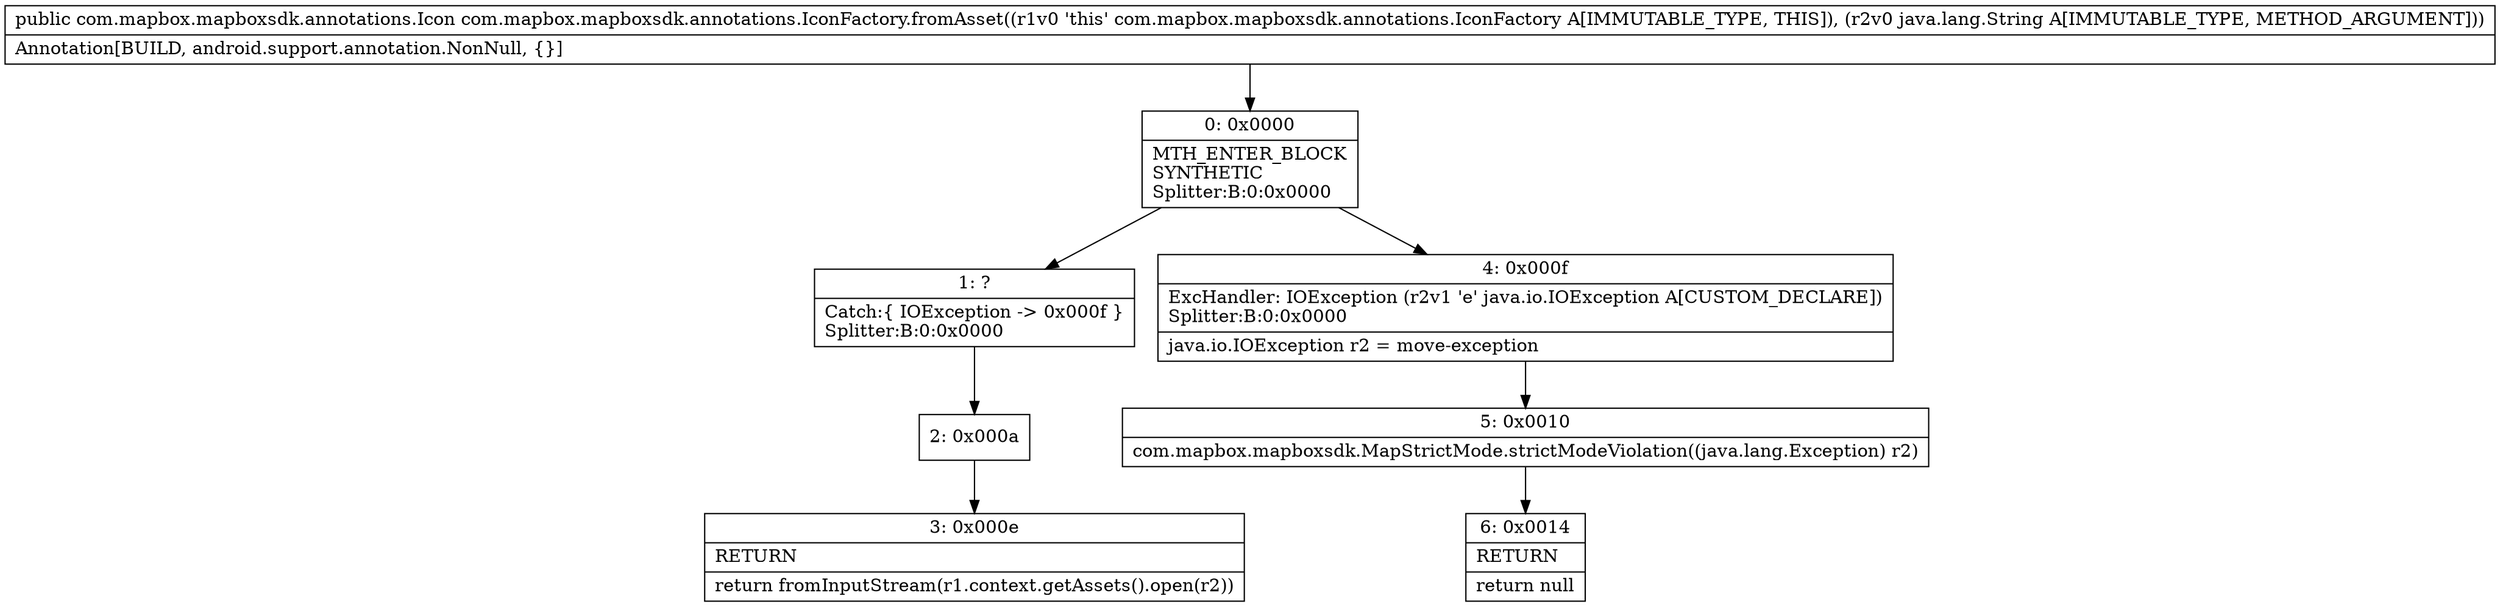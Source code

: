digraph "CFG forcom.mapbox.mapboxsdk.annotations.IconFactory.fromAsset(Ljava\/lang\/String;)Lcom\/mapbox\/mapboxsdk\/annotations\/Icon;" {
Node_0 [shape=record,label="{0\:\ 0x0000|MTH_ENTER_BLOCK\lSYNTHETIC\lSplitter:B:0:0x0000\l}"];
Node_1 [shape=record,label="{1\:\ ?|Catch:\{ IOException \-\> 0x000f \}\lSplitter:B:0:0x0000\l}"];
Node_2 [shape=record,label="{2\:\ 0x000a}"];
Node_3 [shape=record,label="{3\:\ 0x000e|RETURN\l|return fromInputStream(r1.context.getAssets().open(r2))\l}"];
Node_4 [shape=record,label="{4\:\ 0x000f|ExcHandler: IOException (r2v1 'e' java.io.IOException A[CUSTOM_DECLARE])\lSplitter:B:0:0x0000\l|java.io.IOException r2 = move\-exception\l}"];
Node_5 [shape=record,label="{5\:\ 0x0010|com.mapbox.mapboxsdk.MapStrictMode.strictModeViolation((java.lang.Exception) r2)\l}"];
Node_6 [shape=record,label="{6\:\ 0x0014|RETURN\l|return null\l}"];
MethodNode[shape=record,label="{public com.mapbox.mapboxsdk.annotations.Icon com.mapbox.mapboxsdk.annotations.IconFactory.fromAsset((r1v0 'this' com.mapbox.mapboxsdk.annotations.IconFactory A[IMMUTABLE_TYPE, THIS]), (r2v0 java.lang.String A[IMMUTABLE_TYPE, METHOD_ARGUMENT]))  | Annotation[BUILD, android.support.annotation.NonNull, \{\}]\l}"];
MethodNode -> Node_0;
Node_0 -> Node_1;
Node_0 -> Node_4;
Node_1 -> Node_2;
Node_2 -> Node_3;
Node_4 -> Node_5;
Node_5 -> Node_6;
}

